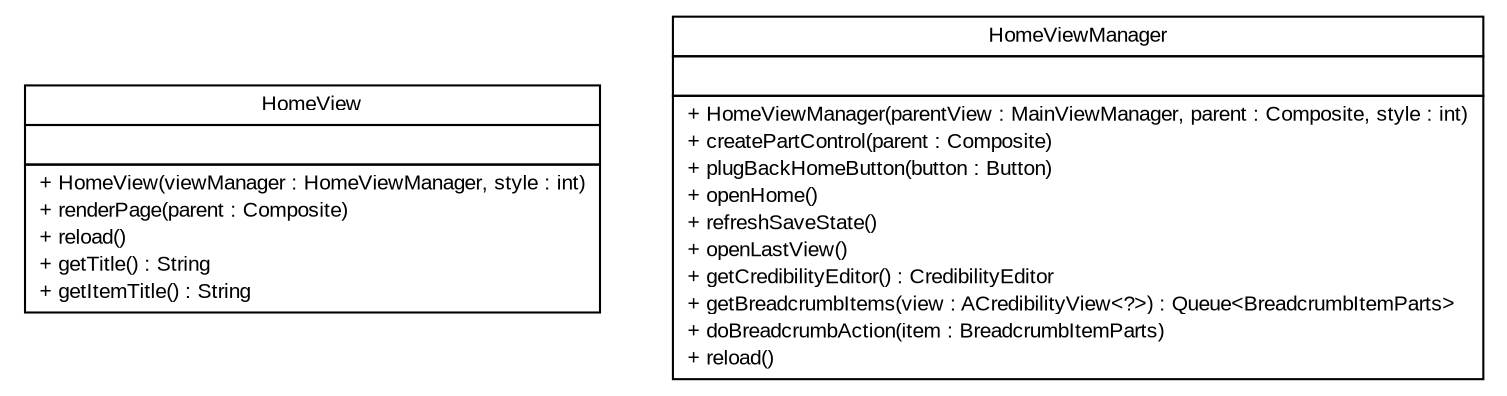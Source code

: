 #!/usr/local/bin/dot
#
# Class diagram 
# Generated by UMLGraph version R5_6-24-gf6e263 (http://www.umlgraph.org/)
#

digraph G {
	edge [fontname="arial",fontsize=10,labelfontname="arial",labelfontsize=10];
	node [fontname="arial",fontsize=10,shape=plaintext];
	nodesep=0.25;
	ranksep=0.5;
	// gov.sandia.cf.parts.ui.home.HomeView
	c22762 [label=<<table title="gov.sandia.cf.parts.ui.home.HomeView" border="0" cellborder="1" cellspacing="0" cellpadding="2" port="p" href="./HomeView.html">
		<tr><td><table border="0" cellspacing="0" cellpadding="1">
<tr><td align="center" balign="center"> HomeView </td></tr>
		</table></td></tr>
		<tr><td><table border="0" cellspacing="0" cellpadding="1">
<tr><td align="left" balign="left">  </td></tr>
		</table></td></tr>
		<tr><td><table border="0" cellspacing="0" cellpadding="1">
<tr><td align="left" balign="left"> + HomeView(viewManager : HomeViewManager, style : int) </td></tr>
<tr><td align="left" balign="left"> + renderPage(parent : Composite) </td></tr>
<tr><td align="left" balign="left"> + reload() </td></tr>
<tr><td align="left" balign="left"> + getTitle() : String </td></tr>
<tr><td align="left" balign="left"> + getItemTitle() : String </td></tr>
		</table></td></tr>
		</table>>, URL="./HomeView.html", fontname="arial", fontcolor="black", fontsize=10.0];
	// gov.sandia.cf.parts.ui.home.HomeViewManager
	c22763 [label=<<table title="gov.sandia.cf.parts.ui.home.HomeViewManager" border="0" cellborder="1" cellspacing="0" cellpadding="2" port="p" href="./HomeViewManager.html">
		<tr><td><table border="0" cellspacing="0" cellpadding="1">
<tr><td align="center" balign="center"> HomeViewManager </td></tr>
		</table></td></tr>
		<tr><td><table border="0" cellspacing="0" cellpadding="1">
<tr><td align="left" balign="left">  </td></tr>
		</table></td></tr>
		<tr><td><table border="0" cellspacing="0" cellpadding="1">
<tr><td align="left" balign="left"> + HomeViewManager(parentView : MainViewManager, parent : Composite, style : int) </td></tr>
<tr><td align="left" balign="left"> + createPartControl(parent : Composite) </td></tr>
<tr><td align="left" balign="left"> + plugBackHomeButton(button : Button) </td></tr>
<tr><td align="left" balign="left"> + openHome() </td></tr>
<tr><td align="left" balign="left"> + refreshSaveState() </td></tr>
<tr><td align="left" balign="left"> + openLastView() </td></tr>
<tr><td align="left" balign="left"> + getCredibilityEditor() : CredibilityEditor </td></tr>
<tr><td align="left" balign="left"> + getBreadcrumbItems(view : ACredibilityView&lt;?&gt;) : Queue&lt;BreadcrumbItemParts&gt; </td></tr>
<tr><td align="left" balign="left"> + doBreadcrumbAction(item : BreadcrumbItemParts) </td></tr>
<tr><td align="left" balign="left"> + reload() </td></tr>
		</table></td></tr>
		</table>>, URL="./HomeViewManager.html", fontname="arial", fontcolor="black", fontsize=10.0];
}

